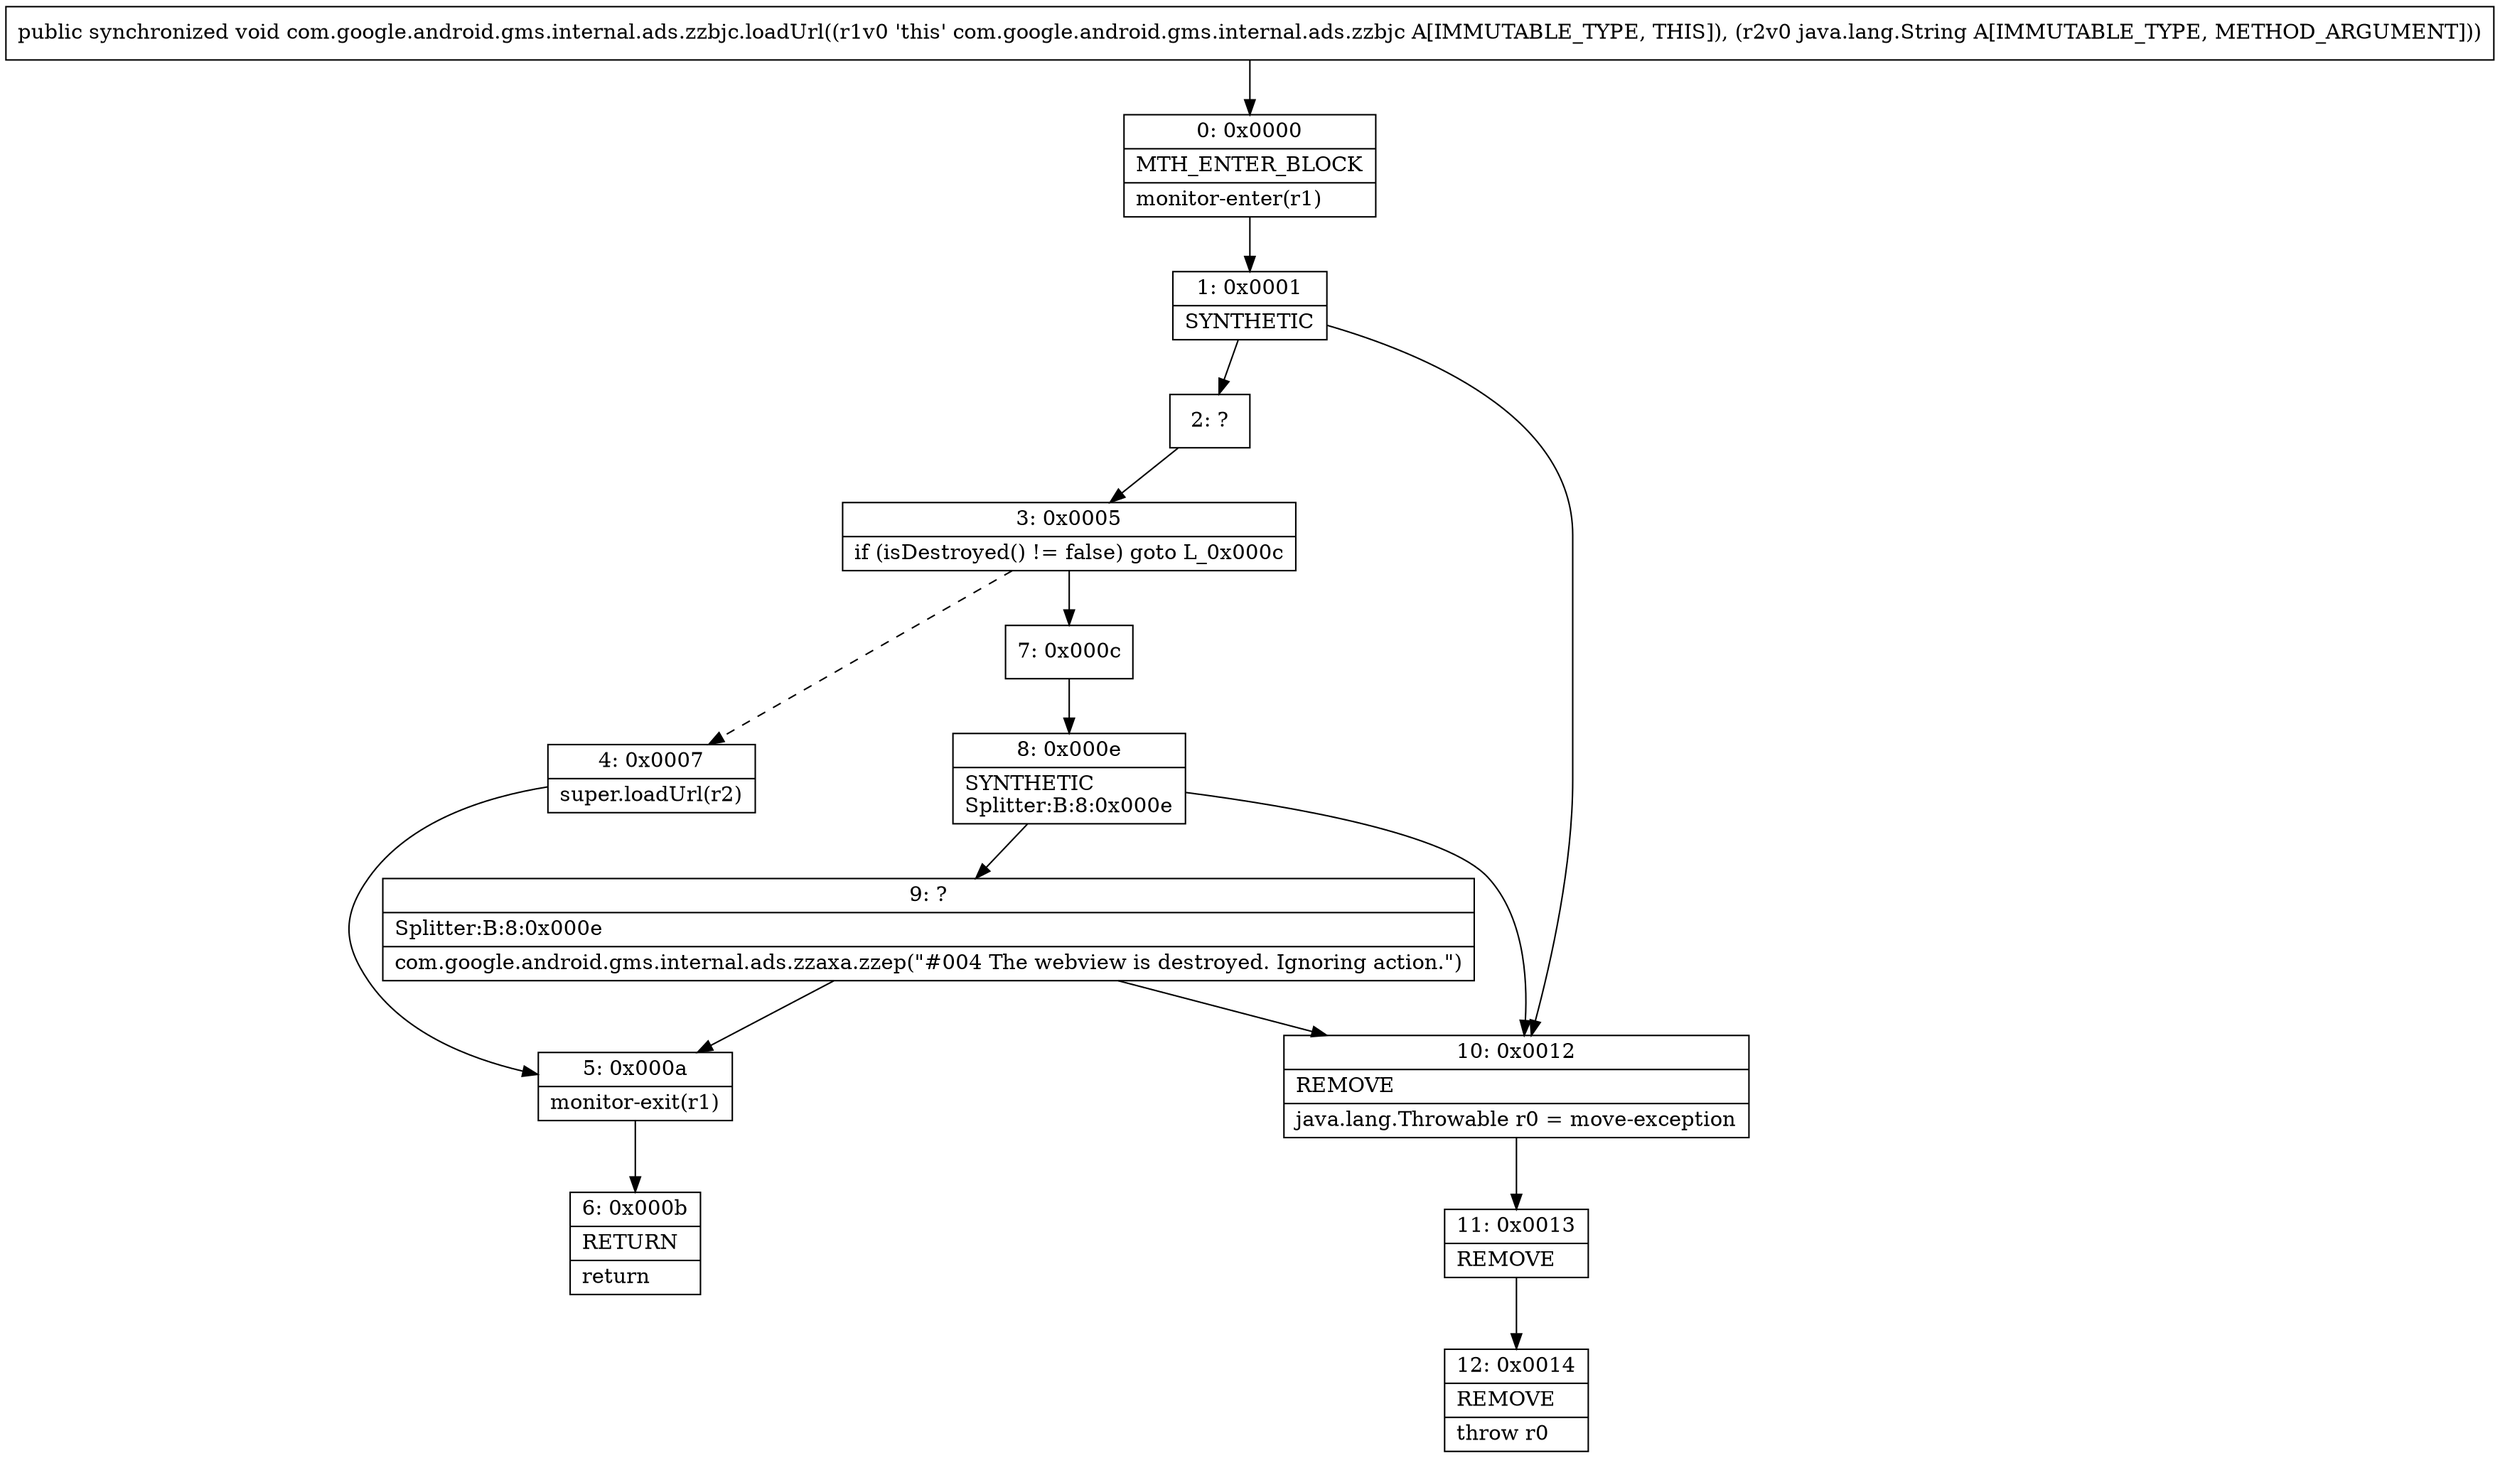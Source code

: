 digraph "CFG forcom.google.android.gms.internal.ads.zzbjc.loadUrl(Ljava\/lang\/String;)V" {
Node_0 [shape=record,label="{0\:\ 0x0000|MTH_ENTER_BLOCK\l|monitor\-enter(r1)\l}"];
Node_1 [shape=record,label="{1\:\ 0x0001|SYNTHETIC\l}"];
Node_2 [shape=record,label="{2\:\ ?}"];
Node_3 [shape=record,label="{3\:\ 0x0005|if (isDestroyed() != false) goto L_0x000c\l}"];
Node_4 [shape=record,label="{4\:\ 0x0007|super.loadUrl(r2)\l}"];
Node_5 [shape=record,label="{5\:\ 0x000a|monitor\-exit(r1)\l}"];
Node_6 [shape=record,label="{6\:\ 0x000b|RETURN\l|return\l}"];
Node_7 [shape=record,label="{7\:\ 0x000c}"];
Node_8 [shape=record,label="{8\:\ 0x000e|SYNTHETIC\lSplitter:B:8:0x000e\l}"];
Node_9 [shape=record,label="{9\:\ ?|Splitter:B:8:0x000e\l|com.google.android.gms.internal.ads.zzaxa.zzep(\"#004 The webview is destroyed. Ignoring action.\")\l}"];
Node_10 [shape=record,label="{10\:\ 0x0012|REMOVE\l|java.lang.Throwable r0 = move\-exception\l}"];
Node_11 [shape=record,label="{11\:\ 0x0013|REMOVE\l}"];
Node_12 [shape=record,label="{12\:\ 0x0014|REMOVE\l|throw r0\l}"];
MethodNode[shape=record,label="{public synchronized void com.google.android.gms.internal.ads.zzbjc.loadUrl((r1v0 'this' com.google.android.gms.internal.ads.zzbjc A[IMMUTABLE_TYPE, THIS]), (r2v0 java.lang.String A[IMMUTABLE_TYPE, METHOD_ARGUMENT])) }"];
MethodNode -> Node_0;
Node_0 -> Node_1;
Node_1 -> Node_2;
Node_1 -> Node_10;
Node_2 -> Node_3;
Node_3 -> Node_4[style=dashed];
Node_3 -> Node_7;
Node_4 -> Node_5;
Node_5 -> Node_6;
Node_7 -> Node_8;
Node_8 -> Node_9;
Node_8 -> Node_10;
Node_9 -> Node_10;
Node_9 -> Node_5;
Node_10 -> Node_11;
Node_11 -> Node_12;
}

